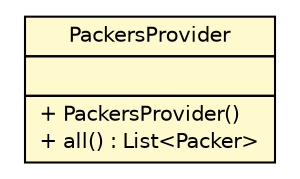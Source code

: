 #!/usr/local/bin/dot
#
# Class diagram 
# Generated by UMLGraph version 5.1 (http://www.umlgraph.org/)
#

digraph G {
	edge [fontname="Helvetica",fontsize=10,labelfontname="Helvetica",labelfontsize=10];
	node [fontname="Helvetica",fontsize=10,shape=plaintext];
	nodesep=0.25;
	ranksep=0.5;
	// com.rexsl.maven.PackersProvider
	c327 [label=<<table title="com.rexsl.maven.PackersProvider" border="0" cellborder="1" cellspacing="0" cellpadding="2" port="p" bgcolor="lemonChiffon" href="./PackersProvider.html">
		<tr><td><table border="0" cellspacing="0" cellpadding="1">
<tr><td align="center" balign="center"> PackersProvider </td></tr>
		</table></td></tr>
		<tr><td><table border="0" cellspacing="0" cellpadding="1">
<tr><td align="left" balign="left">  </td></tr>
		</table></td></tr>
		<tr><td><table border="0" cellspacing="0" cellpadding="1">
<tr><td align="left" balign="left"> + PackersProvider() </td></tr>
<tr><td align="left" balign="left"> + all() : List&lt;Packer&gt; </td></tr>
		</table></td></tr>
		</table>>, fontname="Helvetica", fontcolor="black", fontsize=10.0];
}

